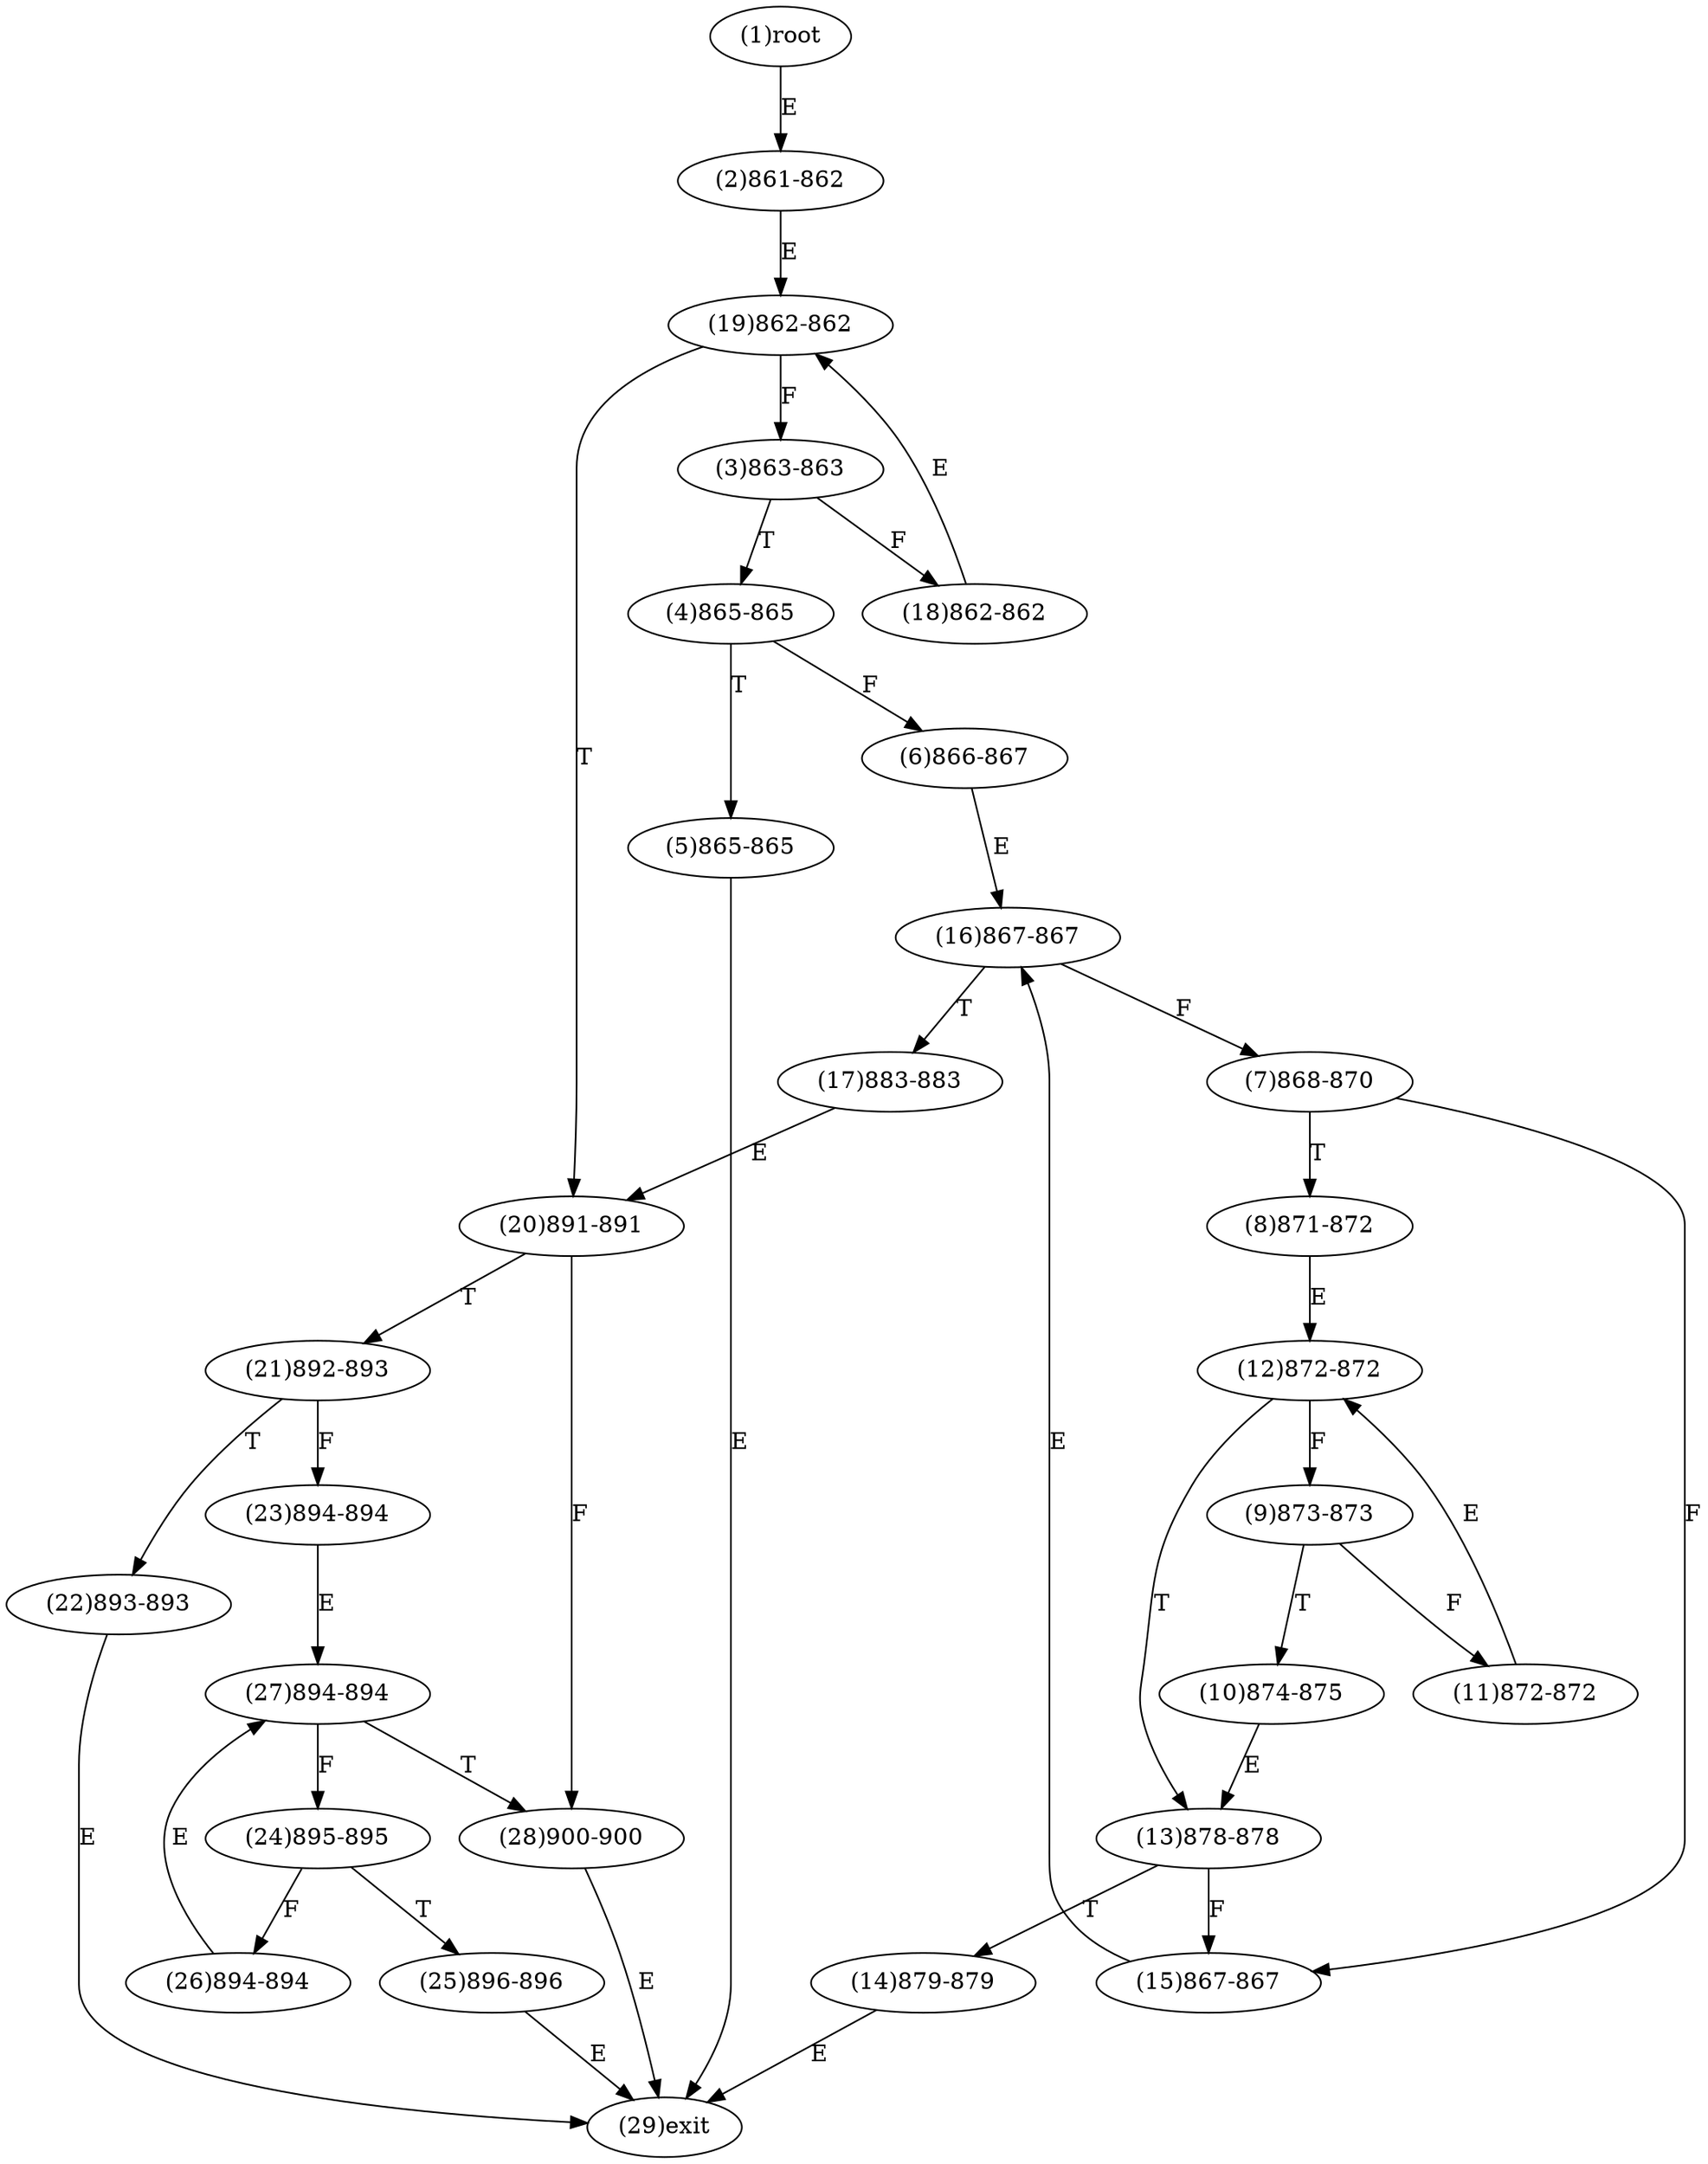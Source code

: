 digraph "" { 
1[ label="(1)root"];
2[ label="(2)861-862"];
3[ label="(3)863-863"];
4[ label="(4)865-865"];
5[ label="(5)865-865"];
6[ label="(6)866-867"];
7[ label="(7)868-870"];
8[ label="(8)871-872"];
9[ label="(9)873-873"];
10[ label="(10)874-875"];
11[ label="(11)872-872"];
12[ label="(12)872-872"];
13[ label="(13)878-878"];
14[ label="(14)879-879"];
15[ label="(15)867-867"];
17[ label="(17)883-883"];
16[ label="(16)867-867"];
19[ label="(19)862-862"];
18[ label="(18)862-862"];
21[ label="(21)892-893"];
20[ label="(20)891-891"];
23[ label="(23)894-894"];
22[ label="(22)893-893"];
25[ label="(25)896-896"];
24[ label="(24)895-895"];
27[ label="(27)894-894"];
26[ label="(26)894-894"];
29[ label="(29)exit"];
28[ label="(28)900-900"];
1->2[ label="E"];
2->19[ label="E"];
3->18[ label="F"];
3->4[ label="T"];
4->6[ label="F"];
4->5[ label="T"];
5->29[ label="E"];
6->16[ label="E"];
7->15[ label="F"];
7->8[ label="T"];
8->12[ label="E"];
9->11[ label="F"];
9->10[ label="T"];
10->13[ label="E"];
11->12[ label="E"];
12->9[ label="F"];
12->13[ label="T"];
13->15[ label="F"];
13->14[ label="T"];
14->29[ label="E"];
15->16[ label="E"];
16->7[ label="F"];
16->17[ label="T"];
17->20[ label="E"];
18->19[ label="E"];
19->3[ label="F"];
19->20[ label="T"];
20->28[ label="F"];
20->21[ label="T"];
21->23[ label="F"];
21->22[ label="T"];
22->29[ label="E"];
23->27[ label="E"];
24->26[ label="F"];
24->25[ label="T"];
25->29[ label="E"];
26->27[ label="E"];
27->24[ label="F"];
27->28[ label="T"];
28->29[ label="E"];
}